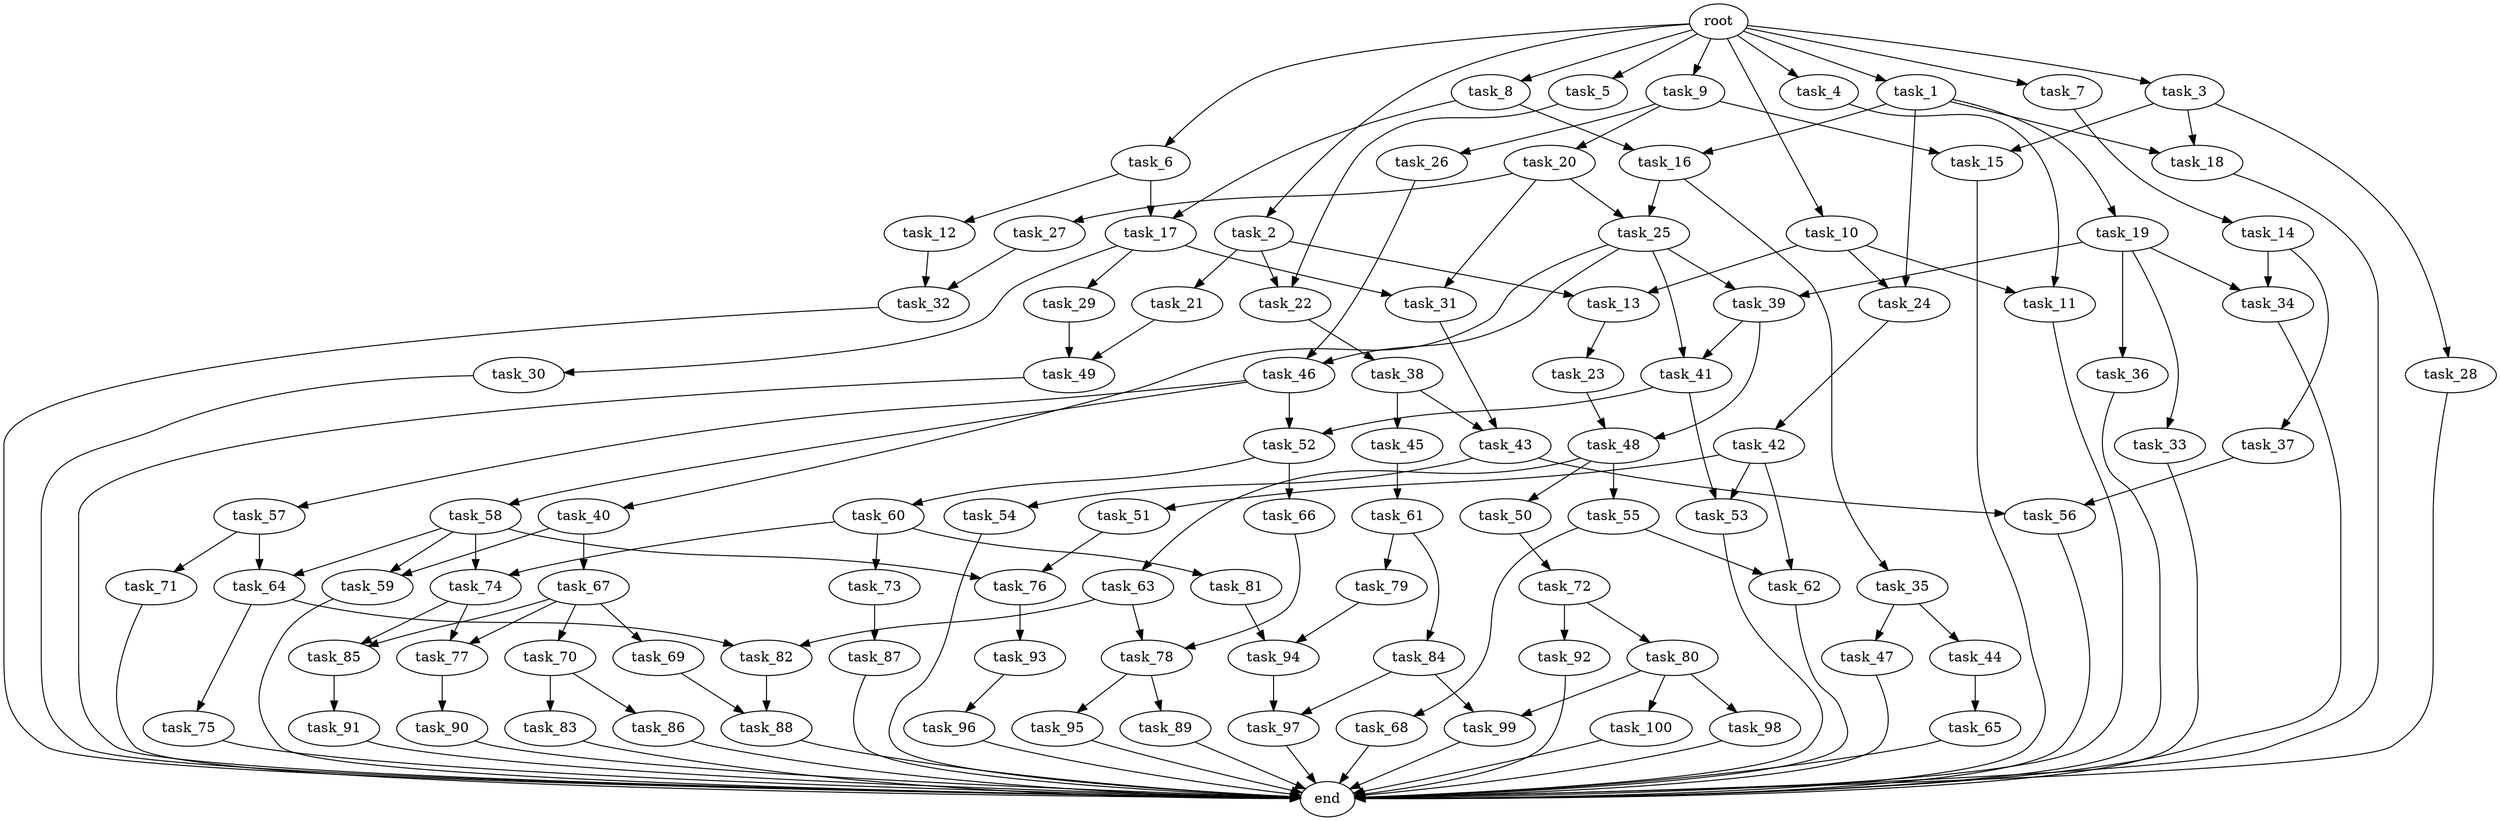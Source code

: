 digraph G {
  task_75 [size="1.660663e+11"];
  task_100 [size="4.087063e+11"];
  task_92 [size="8.403331e+11"];
  task_19 [size="6.174432e+11"];
  task_68 [size="8.603416e+11"];
  task_71 [size="2.238692e+10"];
  task_60 [size="7.874204e+11"];
  task_73 [size="4.190875e+11"];
  task_50 [size="5.840957e+11"];
  task_31 [size="8.907755e+11"];
  task_10 [size="2.471506e+11"];
  task_49 [size="8.209294e+11"];
  task_88 [size="2.725781e+11"];
  task_12 [size="1.530458e+11"];
  task_79 [size="9.199602e+11"];
  task_37 [size="8.877705e+11"];
  task_61 [size="9.632069e+11"];
  task_42 [size="4.536687e+11"];
  task_51 [size="4.715707e+11"];
  root [size="0.000000e+00"];
  task_56 [size="7.277611e+11"];
  task_95 [size="8.075355e+11"];
  task_22 [size="7.726581e+11"];
  task_32 [size="6.985530e+11"];
  task_25 [size="2.731831e+11"];
  task_99 [size="8.196699e+11"];
  task_96 [size="1.596153e+11"];
  task_36 [size="8.381331e+11"];
  task_16 [size="8.255702e+11"];
  task_33 [size="1.072366e+11"];
  task_27 [size="6.426699e+11"];
  task_89 [size="1.690245e+11"];
  end [size="0.000000e+00"];
  task_7 [size="5.264443e+11"];
  task_26 [size="2.202053e+11"];
  task_87 [size="5.065546e+11"];
  task_2 [size="8.813755e+11"];
  task_21 [size="7.500899e+11"];
  task_28 [size="3.498454e+11"];
  task_69 [size="8.522022e+11"];
  task_13 [size="8.323810e+11"];
  task_48 [size="8.990224e+11"];
  task_55 [size="8.095250e+10"];
  task_81 [size="5.540146e+11"];
  task_11 [size="3.183997e+11"];
  task_5 [size="1.538373e+11"];
  task_62 [size="6.750488e+11"];
  task_93 [size="3.839023e+11"];
  task_54 [size="7.585536e+11"];
  task_52 [size="1.009026e+11"];
  task_29 [size="2.575735e+11"];
  task_85 [size="4.017045e+11"];
  task_44 [size="4.868198e+11"];
  task_8 [size="9.625481e+11"];
  task_38 [size="5.001821e+11"];
  task_9 [size="2.993194e+11"];
  task_63 [size="7.026526e+10"];
  task_65 [size="7.934232e+11"];
  task_59 [size="8.710168e+10"];
  task_34 [size="8.798248e+11"];
  task_20 [size="9.685320e+11"];
  task_1 [size="6.005141e+10"];
  task_23 [size="9.259500e+11"];
  task_6 [size="5.855359e+11"];
  task_74 [size="5.102965e+10"];
  task_97 [size="6.767571e+11"];
  task_57 [size="8.346678e+11"];
  task_67 [size="8.146285e+10"];
  task_64 [size="1.910320e+11"];
  task_66 [size="2.707836e+09"];
  task_45 [size="9.068600e+11"];
  task_82 [size="2.272395e+11"];
  task_86 [size="5.598569e+11"];
  task_40 [size="5.356795e+11"];
  task_84 [size="3.987186e+10"];
  task_17 [size="8.578279e+11"];
  task_15 [size="8.297411e+11"];
  task_43 [size="1.788057e+11"];
  task_53 [size="7.579579e+11"];
  task_4 [size="9.728233e+11"];
  task_76 [size="2.664295e+11"];
  task_77 [size="9.357207e+11"];
  task_30 [size="3.041800e+10"];
  task_72 [size="9.188869e+11"];
  task_94 [size="2.807414e+11"];
  task_80 [size="9.696262e+11"];
  task_46 [size="7.470115e+11"];
  task_90 [size="2.388718e+11"];
  task_39 [size="5.268211e+11"];
  task_14 [size="2.733463e+11"];
  task_18 [size="5.392124e+11"];
  task_3 [size="9.539788e+11"];
  task_24 [size="9.881070e+11"];
  task_98 [size="9.370213e+11"];
  task_35 [size="2.055575e+10"];
  task_58 [size="1.608125e+11"];
  task_78 [size="4.736234e+10"];
  task_47 [size="8.966431e+11"];
  task_83 [size="1.233709e+10"];
  task_70 [size="4.992856e+10"];
  task_91 [size="4.343581e+11"];
  task_41 [size="5.732423e+11"];

  task_75 -> end [size="1.000000e-12"];
  task_100 -> end [size="1.000000e-12"];
  task_92 -> end [size="1.000000e-12"];
  task_19 -> task_34 [size="4.399124e+08"];
  task_19 -> task_36 [size="8.381331e+08"];
  task_19 -> task_39 [size="2.634105e+08"];
  task_19 -> task_33 [size="1.072366e+08"];
  task_68 -> end [size="1.000000e-12"];
  task_71 -> end [size="1.000000e-12"];
  task_60 -> task_81 [size="5.540146e+08"];
  task_60 -> task_73 [size="4.190875e+08"];
  task_60 -> task_74 [size="2.551482e+07"];
  task_73 -> task_87 [size="5.065546e+08"];
  task_50 -> task_72 [size="9.188869e+08"];
  task_31 -> task_43 [size="8.940286e+07"];
  task_10 -> task_13 [size="4.161905e+08"];
  task_10 -> task_11 [size="1.591999e+08"];
  task_10 -> task_24 [size="4.940535e+08"];
  task_49 -> end [size="1.000000e-12"];
  task_88 -> end [size="1.000000e-12"];
  task_12 -> task_32 [size="3.492765e+08"];
  task_79 -> task_94 [size="1.403707e+08"];
  task_37 -> task_56 [size="3.638805e+08"];
  task_61 -> task_79 [size="9.199602e+08"];
  task_61 -> task_84 [size="3.987186e+07"];
  task_42 -> task_53 [size="3.789789e+08"];
  task_42 -> task_51 [size="4.715707e+08"];
  task_42 -> task_62 [size="3.375244e+08"];
  task_51 -> task_76 [size="1.332147e+08"];
  root -> task_4 [size="1.000000e-12"];
  root -> task_7 [size="1.000000e-12"];
  root -> task_9 [size="1.000000e-12"];
  root -> task_1 [size="1.000000e-12"];
  root -> task_5 [size="1.000000e-12"];
  root -> task_2 [size="1.000000e-12"];
  root -> task_3 [size="1.000000e-12"];
  root -> task_6 [size="1.000000e-12"];
  root -> task_10 [size="1.000000e-12"];
  root -> task_8 [size="1.000000e-12"];
  task_56 -> end [size="1.000000e-12"];
  task_95 -> end [size="1.000000e-12"];
  task_22 -> task_38 [size="5.001821e+08"];
  task_32 -> end [size="1.000000e-12"];
  task_25 -> task_41 [size="2.866212e+08"];
  task_25 -> task_39 [size="2.634105e+08"];
  task_25 -> task_40 [size="5.356795e+08"];
  task_25 -> task_46 [size="3.735057e+08"];
  task_99 -> end [size="1.000000e-12"];
  task_96 -> end [size="1.000000e-12"];
  task_36 -> end [size="1.000000e-12"];
  task_16 -> task_25 [size="1.365916e+08"];
  task_16 -> task_35 [size="2.055575e+07"];
  task_33 -> end [size="1.000000e-12"];
  task_27 -> task_32 [size="3.492765e+08"];
  task_89 -> end [size="1.000000e-12"];
  task_7 -> task_14 [size="2.733463e+08"];
  task_26 -> task_46 [size="3.735057e+08"];
  task_87 -> end [size="1.000000e-12"];
  task_2 -> task_13 [size="4.161905e+08"];
  task_2 -> task_21 [size="7.500899e+08"];
  task_2 -> task_22 [size="3.863290e+08"];
  task_21 -> task_49 [size="4.104647e+08"];
  task_28 -> end [size="1.000000e-12"];
  task_69 -> task_88 [size="1.362891e+08"];
  task_13 -> task_23 [size="9.259500e+08"];
  task_48 -> task_50 [size="5.840957e+08"];
  task_48 -> task_63 [size="7.026526e+07"];
  task_48 -> task_55 [size="8.095250e+07"];
  task_55 -> task_68 [size="8.603416e+08"];
  task_55 -> task_62 [size="3.375244e+08"];
  task_81 -> task_94 [size="1.403707e+08"];
  task_11 -> end [size="1.000000e-12"];
  task_5 -> task_22 [size="3.863290e+08"];
  task_62 -> end [size="1.000000e-12"];
  task_93 -> task_96 [size="1.596153e+08"];
  task_54 -> end [size="1.000000e-12"];
  task_52 -> task_66 [size="2.707836e+06"];
  task_52 -> task_60 [size="7.874204e+08"];
  task_29 -> task_49 [size="4.104647e+08"];
  task_85 -> task_91 [size="4.343581e+08"];
  task_44 -> task_65 [size="7.934232e+08"];
  task_8 -> task_17 [size="4.289140e+08"];
  task_8 -> task_16 [size="4.127851e+08"];
  task_38 -> task_45 [size="9.068600e+08"];
  task_38 -> task_43 [size="8.940286e+07"];
  task_9 -> task_20 [size="9.685320e+08"];
  task_9 -> task_15 [size="4.148705e+08"];
  task_9 -> task_26 [size="2.202053e+08"];
  task_63 -> task_78 [size="2.368117e+07"];
  task_63 -> task_82 [size="1.136198e+08"];
  task_65 -> end [size="1.000000e-12"];
  task_59 -> end [size="1.000000e-12"];
  task_34 -> end [size="1.000000e-12"];
  task_20 -> task_31 [size="4.453878e+08"];
  task_20 -> task_25 [size="1.365916e+08"];
  task_20 -> task_27 [size="6.426699e+08"];
  task_1 -> task_24 [size="4.940535e+08"];
  task_1 -> task_16 [size="4.127851e+08"];
  task_1 -> task_19 [size="6.174432e+08"];
  task_1 -> task_18 [size="2.696062e+08"];
  task_23 -> task_48 [size="4.495112e+08"];
  task_6 -> task_17 [size="4.289140e+08"];
  task_6 -> task_12 [size="1.530458e+08"];
  task_74 -> task_77 [size="4.678603e+08"];
  task_74 -> task_85 [size="2.008522e+08"];
  task_97 -> end [size="1.000000e-12"];
  task_57 -> task_71 [size="2.238692e+07"];
  task_57 -> task_64 [size="9.551599e+07"];
  task_67 -> task_69 [size="8.522022e+08"];
  task_67 -> task_70 [size="4.992856e+07"];
  task_67 -> task_77 [size="4.678603e+08"];
  task_67 -> task_85 [size="2.008522e+08"];
  task_64 -> task_75 [size="1.660663e+08"];
  task_64 -> task_82 [size="1.136198e+08"];
  task_66 -> task_78 [size="2.368117e+07"];
  task_45 -> task_61 [size="9.632069e+08"];
  task_82 -> task_88 [size="1.362891e+08"];
  task_86 -> end [size="1.000000e-12"];
  task_40 -> task_59 [size="4.355084e+07"];
  task_40 -> task_67 [size="8.146285e+07"];
  task_84 -> task_99 [size="4.098349e+08"];
  task_84 -> task_97 [size="3.383785e+08"];
  task_17 -> task_31 [size="4.453878e+08"];
  task_17 -> task_30 [size="3.041800e+07"];
  task_17 -> task_29 [size="2.575735e+08"];
  task_15 -> end [size="1.000000e-12"];
  task_43 -> task_54 [size="7.585536e+08"];
  task_43 -> task_56 [size="3.638805e+08"];
  task_53 -> end [size="1.000000e-12"];
  task_4 -> task_11 [size="1.591999e+08"];
  task_76 -> task_93 [size="3.839023e+08"];
  task_77 -> task_90 [size="2.388718e+08"];
  task_30 -> end [size="1.000000e-12"];
  task_72 -> task_80 [size="9.696262e+08"];
  task_72 -> task_92 [size="8.403331e+08"];
  task_94 -> task_97 [size="3.383785e+08"];
  task_80 -> task_98 [size="9.370213e+08"];
  task_80 -> task_99 [size="4.098349e+08"];
  task_80 -> task_100 [size="4.087063e+08"];
  task_46 -> task_58 [size="1.608125e+08"];
  task_46 -> task_52 [size="5.045132e+07"];
  task_46 -> task_57 [size="8.346678e+08"];
  task_90 -> end [size="1.000000e-12"];
  task_39 -> task_48 [size="4.495112e+08"];
  task_39 -> task_41 [size="2.866212e+08"];
  task_14 -> task_34 [size="4.399124e+08"];
  task_14 -> task_37 [size="8.877705e+08"];
  task_18 -> end [size="1.000000e-12"];
  task_3 -> task_15 [size="4.148705e+08"];
  task_3 -> task_28 [size="3.498454e+08"];
  task_3 -> task_18 [size="2.696062e+08"];
  task_24 -> task_42 [size="4.536687e+08"];
  task_98 -> end [size="1.000000e-12"];
  task_35 -> task_44 [size="4.868198e+08"];
  task_35 -> task_47 [size="8.966431e+08"];
  task_58 -> task_76 [size="1.332147e+08"];
  task_58 -> task_59 [size="4.355084e+07"];
  task_58 -> task_64 [size="9.551599e+07"];
  task_58 -> task_74 [size="2.551482e+07"];
  task_78 -> task_89 [size="1.690245e+08"];
  task_78 -> task_95 [size="8.075355e+08"];
  task_47 -> end [size="1.000000e-12"];
  task_83 -> end [size="1.000000e-12"];
  task_70 -> task_86 [size="5.598569e+08"];
  task_70 -> task_83 [size="1.233709e+07"];
  task_91 -> end [size="1.000000e-12"];
  task_41 -> task_52 [size="5.045132e+07"];
  task_41 -> task_53 [size="3.789789e+08"];
}
